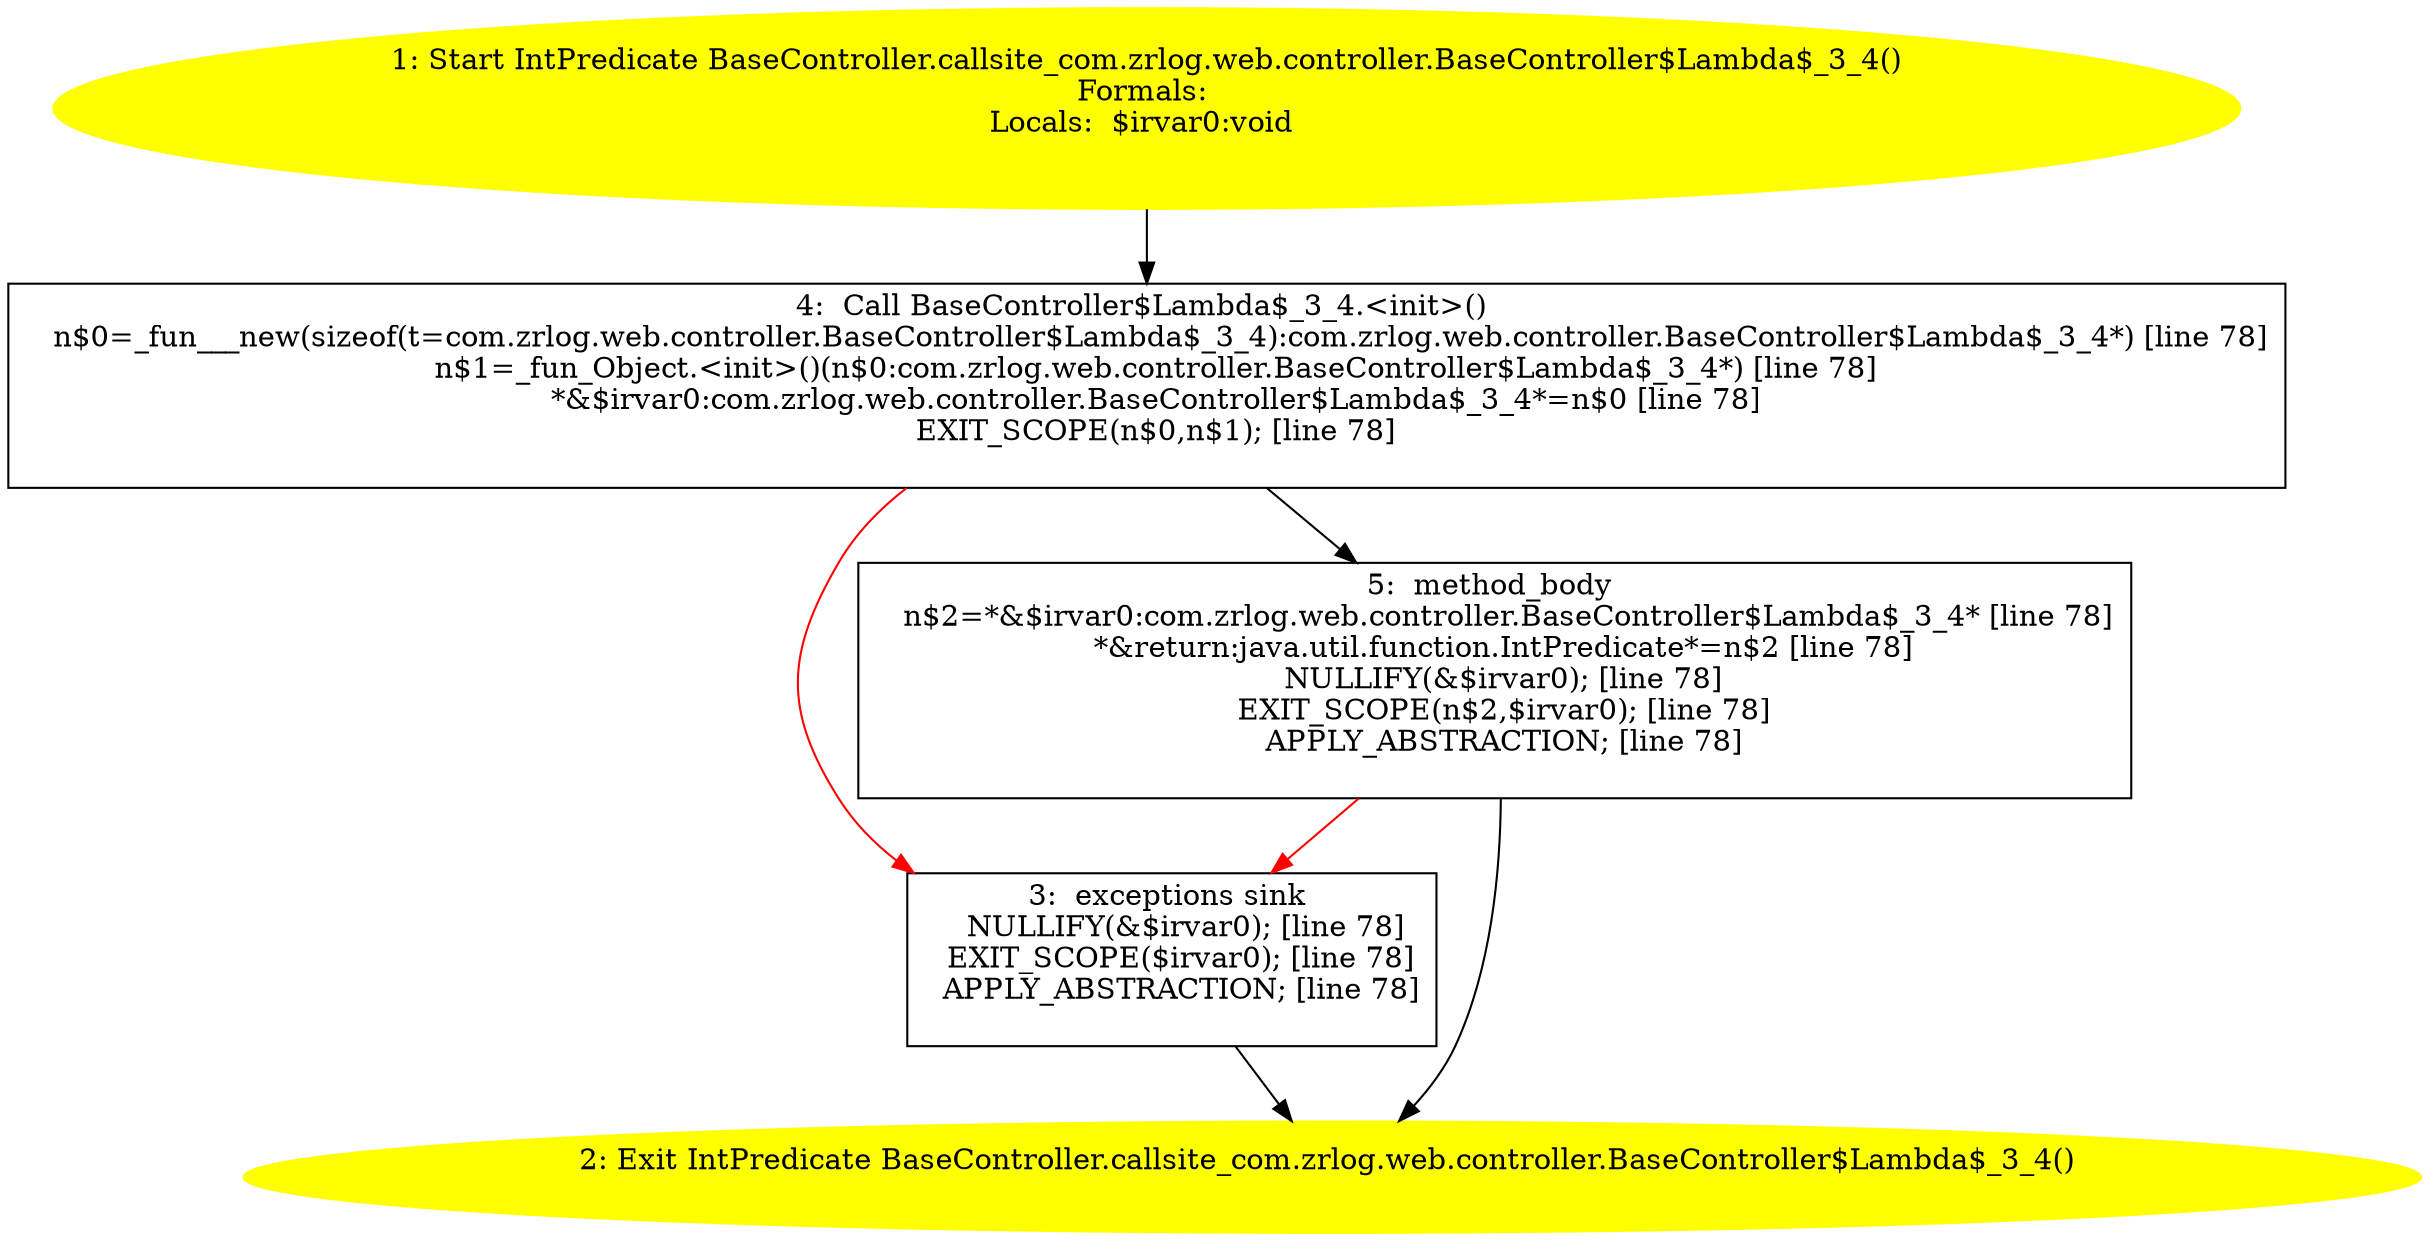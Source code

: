 /* @generated */
digraph cfg {
"com.zrlog.web.controller.BaseController.callsite_com.zrlog.web.controller.BaseController$Lambda$_3_4.76788809e2d69417caec014f995fc41c_1" [label="1: Start IntPredicate BaseController.callsite_com.zrlog.web.controller.BaseController$Lambda$_3_4()\nFormals: \nLocals:  $irvar0:void \n  " color=yellow style=filled]
	

	 "com.zrlog.web.controller.BaseController.callsite_com.zrlog.web.controller.BaseController$Lambda$_3_4.76788809e2d69417caec014f995fc41c_1" -> "com.zrlog.web.controller.BaseController.callsite_com.zrlog.web.controller.BaseController$Lambda$_3_4.76788809e2d69417caec014f995fc41c_4" ;
"com.zrlog.web.controller.BaseController.callsite_com.zrlog.web.controller.BaseController$Lambda$_3_4.76788809e2d69417caec014f995fc41c_2" [label="2: Exit IntPredicate BaseController.callsite_com.zrlog.web.controller.BaseController$Lambda$_3_4() \n  " color=yellow style=filled]
	

"com.zrlog.web.controller.BaseController.callsite_com.zrlog.web.controller.BaseController$Lambda$_3_4.76788809e2d69417caec014f995fc41c_3" [label="3:  exceptions sink \n   NULLIFY(&$irvar0); [line 78]\n  EXIT_SCOPE($irvar0); [line 78]\n  APPLY_ABSTRACTION; [line 78]\n " shape="box"]
	

	 "com.zrlog.web.controller.BaseController.callsite_com.zrlog.web.controller.BaseController$Lambda$_3_4.76788809e2d69417caec014f995fc41c_3" -> "com.zrlog.web.controller.BaseController.callsite_com.zrlog.web.controller.BaseController$Lambda$_3_4.76788809e2d69417caec014f995fc41c_2" ;
"com.zrlog.web.controller.BaseController.callsite_com.zrlog.web.controller.BaseController$Lambda$_3_4.76788809e2d69417caec014f995fc41c_4" [label="4:  Call BaseController$Lambda$_3_4.<init>() \n   n$0=_fun___new(sizeof(t=com.zrlog.web.controller.BaseController$Lambda$_3_4):com.zrlog.web.controller.BaseController$Lambda$_3_4*) [line 78]\n  n$1=_fun_Object.<init>()(n$0:com.zrlog.web.controller.BaseController$Lambda$_3_4*) [line 78]\n  *&$irvar0:com.zrlog.web.controller.BaseController$Lambda$_3_4*=n$0 [line 78]\n  EXIT_SCOPE(n$0,n$1); [line 78]\n " shape="box"]
	

	 "com.zrlog.web.controller.BaseController.callsite_com.zrlog.web.controller.BaseController$Lambda$_3_4.76788809e2d69417caec014f995fc41c_4" -> "com.zrlog.web.controller.BaseController.callsite_com.zrlog.web.controller.BaseController$Lambda$_3_4.76788809e2d69417caec014f995fc41c_5" ;
	 "com.zrlog.web.controller.BaseController.callsite_com.zrlog.web.controller.BaseController$Lambda$_3_4.76788809e2d69417caec014f995fc41c_4" -> "com.zrlog.web.controller.BaseController.callsite_com.zrlog.web.controller.BaseController$Lambda$_3_4.76788809e2d69417caec014f995fc41c_3" [color="red" ];
"com.zrlog.web.controller.BaseController.callsite_com.zrlog.web.controller.BaseController$Lambda$_3_4.76788809e2d69417caec014f995fc41c_5" [label="5:  method_body \n   n$2=*&$irvar0:com.zrlog.web.controller.BaseController$Lambda$_3_4* [line 78]\n  *&return:java.util.function.IntPredicate*=n$2 [line 78]\n  NULLIFY(&$irvar0); [line 78]\n  EXIT_SCOPE(n$2,$irvar0); [line 78]\n  APPLY_ABSTRACTION; [line 78]\n " shape="box"]
	

	 "com.zrlog.web.controller.BaseController.callsite_com.zrlog.web.controller.BaseController$Lambda$_3_4.76788809e2d69417caec014f995fc41c_5" -> "com.zrlog.web.controller.BaseController.callsite_com.zrlog.web.controller.BaseController$Lambda$_3_4.76788809e2d69417caec014f995fc41c_2" ;
	 "com.zrlog.web.controller.BaseController.callsite_com.zrlog.web.controller.BaseController$Lambda$_3_4.76788809e2d69417caec014f995fc41c_5" -> "com.zrlog.web.controller.BaseController.callsite_com.zrlog.web.controller.BaseController$Lambda$_3_4.76788809e2d69417caec014f995fc41c_3" [color="red" ];
}
